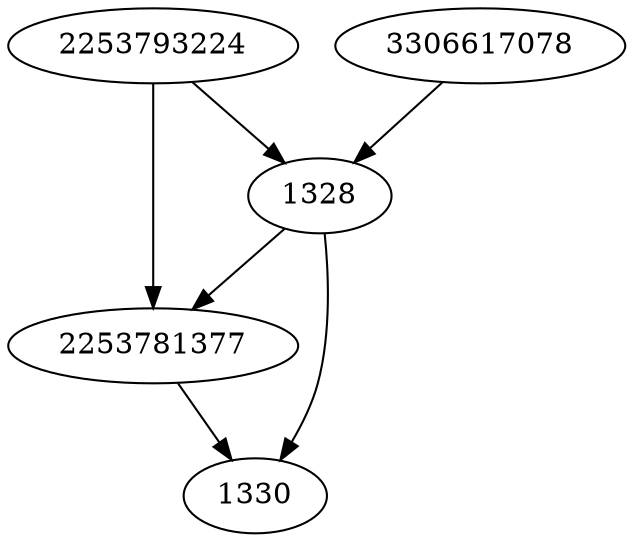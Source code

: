 strict digraph  {
2253781377;
2253793224;
1328;
1330;
3306617078;
2253781377 -> 1330;
2253793224 -> 2253781377;
2253793224 -> 1328;
1328 -> 2253781377;
1328 -> 1330;
3306617078 -> 1328;
}
